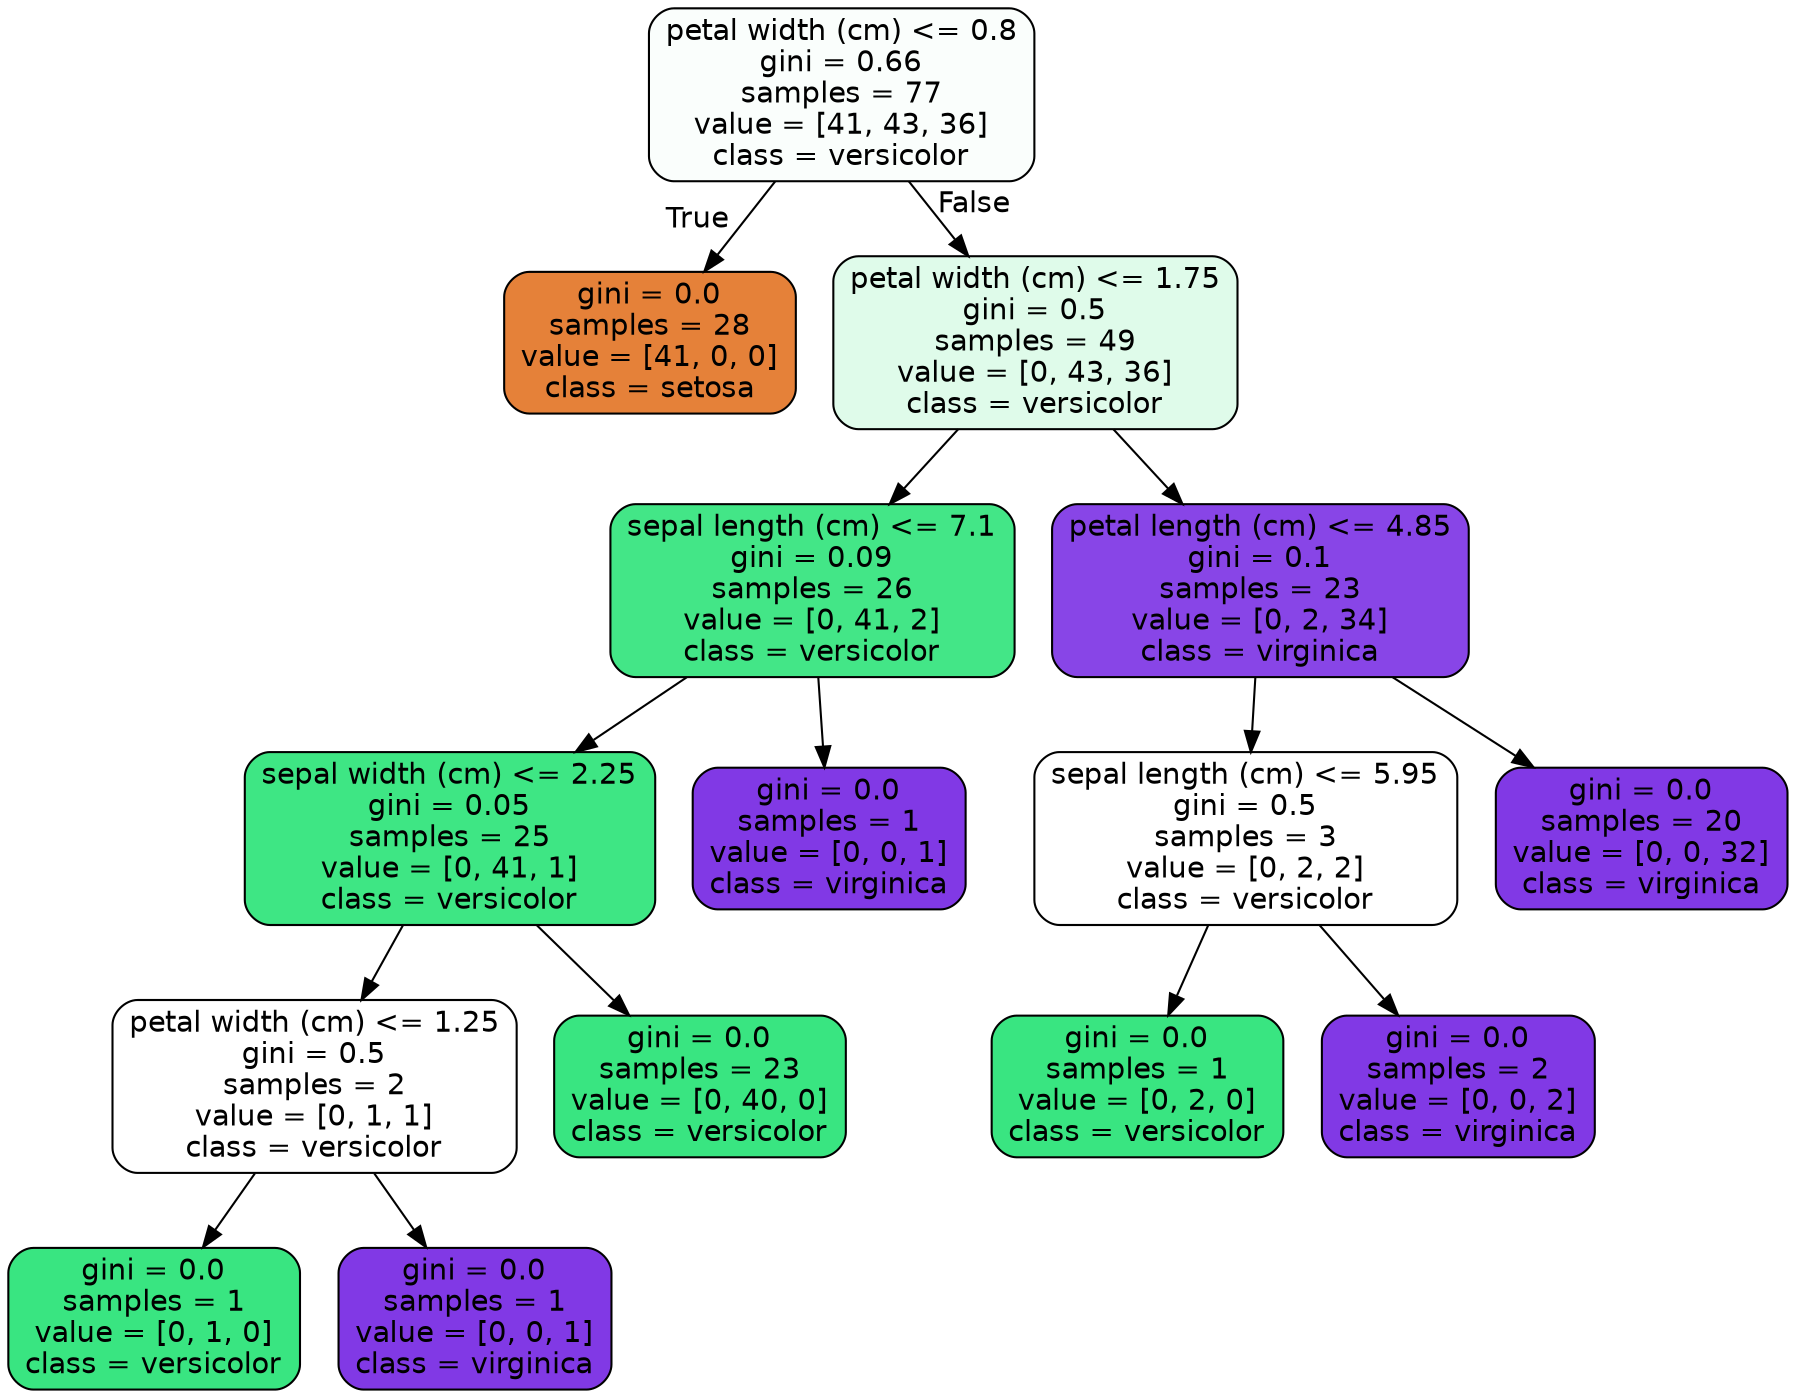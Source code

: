digraph Tree {
node [shape=box, style="filled, rounded", color="black", fontname="helvetica"] ;
edge [fontname="helvetica"] ;
0 [label="petal width (cm) <= 0.8\ngini = 0.66\nsamples = 77\nvalue = [41, 43, 36]\nclass = versicolor", fillcolor="#fafefc"] ;
1 [label="gini = 0.0\nsamples = 28\nvalue = [41, 0, 0]\nclass = setosa", fillcolor="#e58139"] ;
0 -> 1 [labeldistance=2.5, labelangle=45, headlabel="True"] ;
2 [label="petal width (cm) <= 1.75\ngini = 0.5\nsamples = 49\nvalue = [0, 43, 36]\nclass = versicolor", fillcolor="#dffbea"] ;
0 -> 2 [labeldistance=2.5, labelangle=-45, headlabel="False"] ;
3 [label="sepal length (cm) <= 7.1\ngini = 0.09\nsamples = 26\nvalue = [0, 41, 2]\nclass = versicolor", fillcolor="#43e687"] ;
2 -> 3 ;
4 [label="sepal width (cm) <= 2.25\ngini = 0.05\nsamples = 25\nvalue = [0, 41, 1]\nclass = versicolor", fillcolor="#3ee684"] ;
3 -> 4 ;
5 [label="petal width (cm) <= 1.25\ngini = 0.5\nsamples = 2\nvalue = [0, 1, 1]\nclass = versicolor", fillcolor="#ffffff"] ;
4 -> 5 ;
6 [label="gini = 0.0\nsamples = 1\nvalue = [0, 1, 0]\nclass = versicolor", fillcolor="#39e581"] ;
5 -> 6 ;
7 [label="gini = 0.0\nsamples = 1\nvalue = [0, 0, 1]\nclass = virginica", fillcolor="#8139e5"] ;
5 -> 7 ;
8 [label="gini = 0.0\nsamples = 23\nvalue = [0, 40, 0]\nclass = versicolor", fillcolor="#39e581"] ;
4 -> 8 ;
9 [label="gini = 0.0\nsamples = 1\nvalue = [0, 0, 1]\nclass = virginica", fillcolor="#8139e5"] ;
3 -> 9 ;
10 [label="petal length (cm) <= 4.85\ngini = 0.1\nsamples = 23\nvalue = [0, 2, 34]\nclass = virginica", fillcolor="#8845e7"] ;
2 -> 10 ;
11 [label="sepal length (cm) <= 5.95\ngini = 0.5\nsamples = 3\nvalue = [0, 2, 2]\nclass = versicolor", fillcolor="#ffffff"] ;
10 -> 11 ;
12 [label="gini = 0.0\nsamples = 1\nvalue = [0, 2, 0]\nclass = versicolor", fillcolor="#39e581"] ;
11 -> 12 ;
13 [label="gini = 0.0\nsamples = 2\nvalue = [0, 0, 2]\nclass = virginica", fillcolor="#8139e5"] ;
11 -> 13 ;
14 [label="gini = 0.0\nsamples = 20\nvalue = [0, 0, 32]\nclass = virginica", fillcolor="#8139e5"] ;
10 -> 14 ;
}